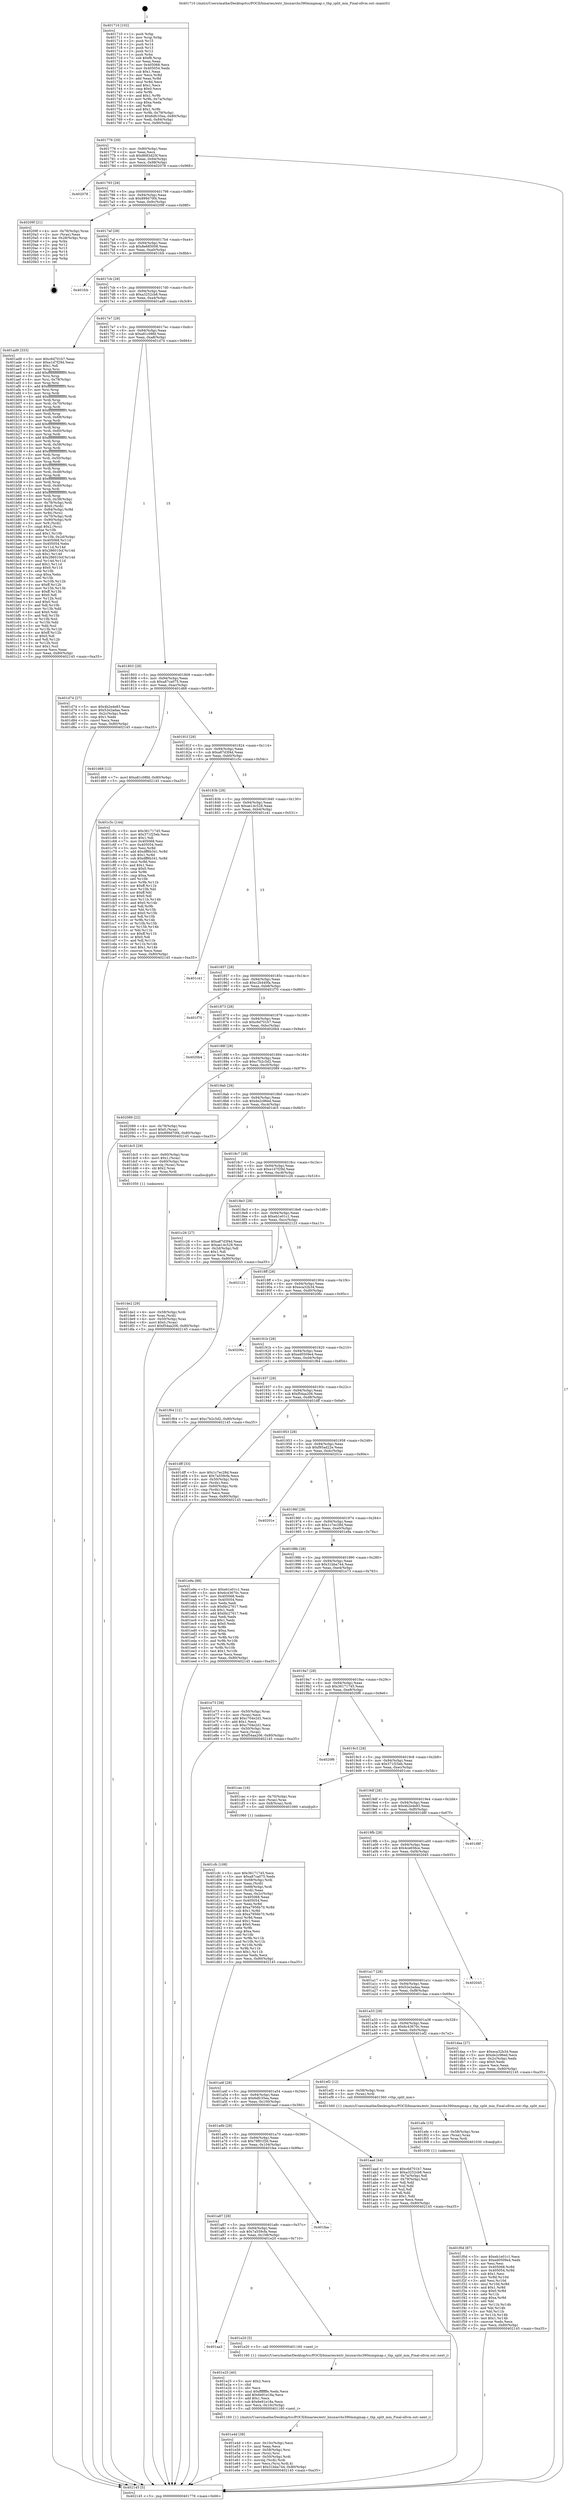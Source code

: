 digraph "0x401710" {
  label = "0x401710 (/mnt/c/Users/mathe/Desktop/tcc/POCII/binaries/extr_linuxarchs390mmgmap.c_thp_split_mm_Final-ollvm.out::main(0))"
  labelloc = "t"
  node[shape=record]

  Entry [label="",width=0.3,height=0.3,shape=circle,fillcolor=black,style=filled]
  "0x401776" [label="{
     0x401776 [29]\l
     | [instrs]\l
     &nbsp;&nbsp;0x401776 \<+3\>: mov -0x80(%rbp),%eax\l
     &nbsp;&nbsp;0x401779 \<+2\>: mov %eax,%ecx\l
     &nbsp;&nbsp;0x40177b \<+6\>: sub $0x8683d25f,%ecx\l
     &nbsp;&nbsp;0x401781 \<+6\>: mov %eax,-0x94(%rbp)\l
     &nbsp;&nbsp;0x401787 \<+6\>: mov %ecx,-0x98(%rbp)\l
     &nbsp;&nbsp;0x40178d \<+6\>: je 0000000000402078 \<main+0x968\>\l
  }"]
  "0x402078" [label="{
     0x402078\l
  }", style=dashed]
  "0x401793" [label="{
     0x401793 [28]\l
     | [instrs]\l
     &nbsp;&nbsp;0x401793 \<+5\>: jmp 0000000000401798 \<main+0x88\>\l
     &nbsp;&nbsp;0x401798 \<+6\>: mov -0x94(%rbp),%eax\l
     &nbsp;&nbsp;0x40179e \<+5\>: sub $0x899d70f4,%eax\l
     &nbsp;&nbsp;0x4017a3 \<+6\>: mov %eax,-0x9c(%rbp)\l
     &nbsp;&nbsp;0x4017a9 \<+6\>: je 000000000040209f \<main+0x98f\>\l
  }"]
  Exit [label="",width=0.3,height=0.3,shape=circle,fillcolor=black,style=filled,peripheries=2]
  "0x40209f" [label="{
     0x40209f [21]\l
     | [instrs]\l
     &nbsp;&nbsp;0x40209f \<+4\>: mov -0x78(%rbp),%rax\l
     &nbsp;&nbsp;0x4020a3 \<+2\>: mov (%rax),%eax\l
     &nbsp;&nbsp;0x4020a5 \<+4\>: lea -0x28(%rbp),%rsp\l
     &nbsp;&nbsp;0x4020a9 \<+1\>: pop %rbx\l
     &nbsp;&nbsp;0x4020aa \<+2\>: pop %r12\l
     &nbsp;&nbsp;0x4020ac \<+2\>: pop %r13\l
     &nbsp;&nbsp;0x4020ae \<+2\>: pop %r14\l
     &nbsp;&nbsp;0x4020b0 \<+2\>: pop %r15\l
     &nbsp;&nbsp;0x4020b2 \<+1\>: pop %rbp\l
     &nbsp;&nbsp;0x4020b3 \<+1\>: ret\l
  }"]
  "0x4017af" [label="{
     0x4017af [28]\l
     | [instrs]\l
     &nbsp;&nbsp;0x4017af \<+5\>: jmp 00000000004017b4 \<main+0xa4\>\l
     &nbsp;&nbsp;0x4017b4 \<+6\>: mov -0x94(%rbp),%eax\l
     &nbsp;&nbsp;0x4017ba \<+5\>: sub $0x8e685008,%eax\l
     &nbsp;&nbsp;0x4017bf \<+6\>: mov %eax,-0xa0(%rbp)\l
     &nbsp;&nbsp;0x4017c5 \<+6\>: je 0000000000401fcb \<main+0x8bb\>\l
  }"]
  "0x401f0d" [label="{
     0x401f0d [87]\l
     | [instrs]\l
     &nbsp;&nbsp;0x401f0d \<+5\>: mov $0xeb1e01c1,%ecx\l
     &nbsp;&nbsp;0x401f12 \<+5\>: mov $0xed0509e4,%edx\l
     &nbsp;&nbsp;0x401f17 \<+2\>: xor %esi,%esi\l
     &nbsp;&nbsp;0x401f19 \<+8\>: mov 0x405068,%r8d\l
     &nbsp;&nbsp;0x401f21 \<+8\>: mov 0x405054,%r9d\l
     &nbsp;&nbsp;0x401f29 \<+3\>: sub $0x1,%esi\l
     &nbsp;&nbsp;0x401f2c \<+3\>: mov %r8d,%r10d\l
     &nbsp;&nbsp;0x401f2f \<+3\>: add %esi,%r10d\l
     &nbsp;&nbsp;0x401f32 \<+4\>: imul %r10d,%r8d\l
     &nbsp;&nbsp;0x401f36 \<+4\>: and $0x1,%r8d\l
     &nbsp;&nbsp;0x401f3a \<+4\>: cmp $0x0,%r8d\l
     &nbsp;&nbsp;0x401f3e \<+4\>: sete %r11b\l
     &nbsp;&nbsp;0x401f42 \<+4\>: cmp $0xa,%r9d\l
     &nbsp;&nbsp;0x401f46 \<+3\>: setl %bl\l
     &nbsp;&nbsp;0x401f49 \<+3\>: mov %r11b,%r14b\l
     &nbsp;&nbsp;0x401f4c \<+3\>: and %bl,%r14b\l
     &nbsp;&nbsp;0x401f4f \<+3\>: xor %bl,%r11b\l
     &nbsp;&nbsp;0x401f52 \<+3\>: or %r11b,%r14b\l
     &nbsp;&nbsp;0x401f55 \<+4\>: test $0x1,%r14b\l
     &nbsp;&nbsp;0x401f59 \<+3\>: cmovne %edx,%ecx\l
     &nbsp;&nbsp;0x401f5c \<+3\>: mov %ecx,-0x80(%rbp)\l
     &nbsp;&nbsp;0x401f5f \<+5\>: jmp 0000000000402145 \<main+0xa35\>\l
  }"]
  "0x401fcb" [label="{
     0x401fcb\l
  }", style=dashed]
  "0x4017cb" [label="{
     0x4017cb [28]\l
     | [instrs]\l
     &nbsp;&nbsp;0x4017cb \<+5\>: jmp 00000000004017d0 \<main+0xc0\>\l
     &nbsp;&nbsp;0x4017d0 \<+6\>: mov -0x94(%rbp),%eax\l
     &nbsp;&nbsp;0x4017d6 \<+5\>: sub $0xa3252cb8,%eax\l
     &nbsp;&nbsp;0x4017db \<+6\>: mov %eax,-0xa4(%rbp)\l
     &nbsp;&nbsp;0x4017e1 \<+6\>: je 0000000000401ad9 \<main+0x3c9\>\l
  }"]
  "0x401efe" [label="{
     0x401efe [15]\l
     | [instrs]\l
     &nbsp;&nbsp;0x401efe \<+4\>: mov -0x58(%rbp),%rax\l
     &nbsp;&nbsp;0x401f02 \<+3\>: mov (%rax),%rax\l
     &nbsp;&nbsp;0x401f05 \<+3\>: mov %rax,%rdi\l
     &nbsp;&nbsp;0x401f08 \<+5\>: call 0000000000401030 \<free@plt\>\l
     | [calls]\l
     &nbsp;&nbsp;0x401030 \{1\} (unknown)\l
  }"]
  "0x401ad9" [label="{
     0x401ad9 [333]\l
     | [instrs]\l
     &nbsp;&nbsp;0x401ad9 \<+5\>: mov $0xc6d701b7,%eax\l
     &nbsp;&nbsp;0x401ade \<+5\>: mov $0xe1d7f29d,%ecx\l
     &nbsp;&nbsp;0x401ae3 \<+2\>: mov $0x1,%dl\l
     &nbsp;&nbsp;0x401ae5 \<+3\>: mov %rsp,%rsi\l
     &nbsp;&nbsp;0x401ae8 \<+4\>: add $0xfffffffffffffff0,%rsi\l
     &nbsp;&nbsp;0x401aec \<+3\>: mov %rsi,%rsp\l
     &nbsp;&nbsp;0x401aef \<+4\>: mov %rsi,-0x78(%rbp)\l
     &nbsp;&nbsp;0x401af3 \<+3\>: mov %rsp,%rsi\l
     &nbsp;&nbsp;0x401af6 \<+4\>: add $0xfffffffffffffff0,%rsi\l
     &nbsp;&nbsp;0x401afa \<+3\>: mov %rsi,%rsp\l
     &nbsp;&nbsp;0x401afd \<+3\>: mov %rsp,%rdi\l
     &nbsp;&nbsp;0x401b00 \<+4\>: add $0xfffffffffffffff0,%rdi\l
     &nbsp;&nbsp;0x401b04 \<+3\>: mov %rdi,%rsp\l
     &nbsp;&nbsp;0x401b07 \<+4\>: mov %rdi,-0x70(%rbp)\l
     &nbsp;&nbsp;0x401b0b \<+3\>: mov %rsp,%rdi\l
     &nbsp;&nbsp;0x401b0e \<+4\>: add $0xfffffffffffffff0,%rdi\l
     &nbsp;&nbsp;0x401b12 \<+3\>: mov %rdi,%rsp\l
     &nbsp;&nbsp;0x401b15 \<+4\>: mov %rdi,-0x68(%rbp)\l
     &nbsp;&nbsp;0x401b19 \<+3\>: mov %rsp,%rdi\l
     &nbsp;&nbsp;0x401b1c \<+4\>: add $0xfffffffffffffff0,%rdi\l
     &nbsp;&nbsp;0x401b20 \<+3\>: mov %rdi,%rsp\l
     &nbsp;&nbsp;0x401b23 \<+4\>: mov %rdi,-0x60(%rbp)\l
     &nbsp;&nbsp;0x401b27 \<+3\>: mov %rsp,%rdi\l
     &nbsp;&nbsp;0x401b2a \<+4\>: add $0xfffffffffffffff0,%rdi\l
     &nbsp;&nbsp;0x401b2e \<+3\>: mov %rdi,%rsp\l
     &nbsp;&nbsp;0x401b31 \<+4\>: mov %rdi,-0x58(%rbp)\l
     &nbsp;&nbsp;0x401b35 \<+3\>: mov %rsp,%rdi\l
     &nbsp;&nbsp;0x401b38 \<+4\>: add $0xfffffffffffffff0,%rdi\l
     &nbsp;&nbsp;0x401b3c \<+3\>: mov %rdi,%rsp\l
     &nbsp;&nbsp;0x401b3f \<+4\>: mov %rdi,-0x50(%rbp)\l
     &nbsp;&nbsp;0x401b43 \<+3\>: mov %rsp,%rdi\l
     &nbsp;&nbsp;0x401b46 \<+4\>: add $0xfffffffffffffff0,%rdi\l
     &nbsp;&nbsp;0x401b4a \<+3\>: mov %rdi,%rsp\l
     &nbsp;&nbsp;0x401b4d \<+4\>: mov %rdi,-0x48(%rbp)\l
     &nbsp;&nbsp;0x401b51 \<+3\>: mov %rsp,%rdi\l
     &nbsp;&nbsp;0x401b54 \<+4\>: add $0xfffffffffffffff0,%rdi\l
     &nbsp;&nbsp;0x401b58 \<+3\>: mov %rdi,%rsp\l
     &nbsp;&nbsp;0x401b5b \<+4\>: mov %rdi,-0x40(%rbp)\l
     &nbsp;&nbsp;0x401b5f \<+3\>: mov %rsp,%rdi\l
     &nbsp;&nbsp;0x401b62 \<+4\>: add $0xfffffffffffffff0,%rdi\l
     &nbsp;&nbsp;0x401b66 \<+3\>: mov %rdi,%rsp\l
     &nbsp;&nbsp;0x401b69 \<+4\>: mov %rdi,-0x38(%rbp)\l
     &nbsp;&nbsp;0x401b6d \<+4\>: mov -0x78(%rbp),%rdi\l
     &nbsp;&nbsp;0x401b71 \<+6\>: movl $0x0,(%rdi)\l
     &nbsp;&nbsp;0x401b77 \<+7\>: mov -0x84(%rbp),%r8d\l
     &nbsp;&nbsp;0x401b7e \<+3\>: mov %r8d,(%rsi)\l
     &nbsp;&nbsp;0x401b81 \<+4\>: mov -0x70(%rbp),%rdi\l
     &nbsp;&nbsp;0x401b85 \<+7\>: mov -0x90(%rbp),%r9\l
     &nbsp;&nbsp;0x401b8c \<+3\>: mov %r9,(%rdi)\l
     &nbsp;&nbsp;0x401b8f \<+3\>: cmpl $0x2,(%rsi)\l
     &nbsp;&nbsp;0x401b92 \<+4\>: setne %r10b\l
     &nbsp;&nbsp;0x401b96 \<+4\>: and $0x1,%r10b\l
     &nbsp;&nbsp;0x401b9a \<+4\>: mov %r10b,-0x2d(%rbp)\l
     &nbsp;&nbsp;0x401b9e \<+8\>: mov 0x405068,%r11d\l
     &nbsp;&nbsp;0x401ba6 \<+7\>: mov 0x405054,%ebx\l
     &nbsp;&nbsp;0x401bad \<+3\>: mov %r11d,%r14d\l
     &nbsp;&nbsp;0x401bb0 \<+7\>: sub $0x286010cf,%r14d\l
     &nbsp;&nbsp;0x401bb7 \<+4\>: sub $0x1,%r14d\l
     &nbsp;&nbsp;0x401bbb \<+7\>: add $0x286010cf,%r14d\l
     &nbsp;&nbsp;0x401bc2 \<+4\>: imul %r14d,%r11d\l
     &nbsp;&nbsp;0x401bc6 \<+4\>: and $0x1,%r11d\l
     &nbsp;&nbsp;0x401bca \<+4\>: cmp $0x0,%r11d\l
     &nbsp;&nbsp;0x401bce \<+4\>: sete %r10b\l
     &nbsp;&nbsp;0x401bd2 \<+3\>: cmp $0xa,%ebx\l
     &nbsp;&nbsp;0x401bd5 \<+4\>: setl %r15b\l
     &nbsp;&nbsp;0x401bd9 \<+3\>: mov %r10b,%r12b\l
     &nbsp;&nbsp;0x401bdc \<+4\>: xor $0xff,%r12b\l
     &nbsp;&nbsp;0x401be0 \<+3\>: mov %r15b,%r13b\l
     &nbsp;&nbsp;0x401be3 \<+4\>: xor $0xff,%r13b\l
     &nbsp;&nbsp;0x401be7 \<+3\>: xor $0x0,%dl\l
     &nbsp;&nbsp;0x401bea \<+3\>: mov %r12b,%sil\l
     &nbsp;&nbsp;0x401bed \<+4\>: and $0x0,%sil\l
     &nbsp;&nbsp;0x401bf1 \<+3\>: and %dl,%r10b\l
     &nbsp;&nbsp;0x401bf4 \<+3\>: mov %r13b,%dil\l
     &nbsp;&nbsp;0x401bf7 \<+4\>: and $0x0,%dil\l
     &nbsp;&nbsp;0x401bfb \<+3\>: and %dl,%r15b\l
     &nbsp;&nbsp;0x401bfe \<+3\>: or %r10b,%sil\l
     &nbsp;&nbsp;0x401c01 \<+3\>: or %r15b,%dil\l
     &nbsp;&nbsp;0x401c04 \<+3\>: xor %dil,%sil\l
     &nbsp;&nbsp;0x401c07 \<+3\>: or %r13b,%r12b\l
     &nbsp;&nbsp;0x401c0a \<+4\>: xor $0xff,%r12b\l
     &nbsp;&nbsp;0x401c0e \<+3\>: or $0x0,%dl\l
     &nbsp;&nbsp;0x401c11 \<+3\>: and %dl,%r12b\l
     &nbsp;&nbsp;0x401c14 \<+3\>: or %r12b,%sil\l
     &nbsp;&nbsp;0x401c17 \<+4\>: test $0x1,%sil\l
     &nbsp;&nbsp;0x401c1b \<+3\>: cmovne %ecx,%eax\l
     &nbsp;&nbsp;0x401c1e \<+3\>: mov %eax,-0x80(%rbp)\l
     &nbsp;&nbsp;0x401c21 \<+5\>: jmp 0000000000402145 \<main+0xa35\>\l
  }"]
  "0x4017e7" [label="{
     0x4017e7 [28]\l
     | [instrs]\l
     &nbsp;&nbsp;0x4017e7 \<+5\>: jmp 00000000004017ec \<main+0xdc\>\l
     &nbsp;&nbsp;0x4017ec \<+6\>: mov -0x94(%rbp),%eax\l
     &nbsp;&nbsp;0x4017f2 \<+5\>: sub $0xa81c08fd,%eax\l
     &nbsp;&nbsp;0x4017f7 \<+6\>: mov %eax,-0xa8(%rbp)\l
     &nbsp;&nbsp;0x4017fd \<+6\>: je 0000000000401d74 \<main+0x664\>\l
  }"]
  "0x401e4d" [label="{
     0x401e4d [38]\l
     | [instrs]\l
     &nbsp;&nbsp;0x401e4d \<+6\>: mov -0x10c(%rbp),%ecx\l
     &nbsp;&nbsp;0x401e53 \<+3\>: imul %eax,%ecx\l
     &nbsp;&nbsp;0x401e56 \<+4\>: mov -0x58(%rbp),%rsi\l
     &nbsp;&nbsp;0x401e5a \<+3\>: mov (%rsi),%rsi\l
     &nbsp;&nbsp;0x401e5d \<+4\>: mov -0x50(%rbp),%rdi\l
     &nbsp;&nbsp;0x401e61 \<+3\>: movslq (%rdi),%rdi\l
     &nbsp;&nbsp;0x401e64 \<+3\>: mov %ecx,(%rsi,%rdi,4)\l
     &nbsp;&nbsp;0x401e67 \<+7\>: movl $0x31bba744,-0x80(%rbp)\l
     &nbsp;&nbsp;0x401e6e \<+5\>: jmp 0000000000402145 \<main+0xa35\>\l
  }"]
  "0x401d74" [label="{
     0x401d74 [27]\l
     | [instrs]\l
     &nbsp;&nbsp;0x401d74 \<+5\>: mov $0x4b2e4e83,%eax\l
     &nbsp;&nbsp;0x401d79 \<+5\>: mov $0x52e2adaa,%ecx\l
     &nbsp;&nbsp;0x401d7e \<+3\>: mov -0x2c(%rbp),%edx\l
     &nbsp;&nbsp;0x401d81 \<+3\>: cmp $0x1,%edx\l
     &nbsp;&nbsp;0x401d84 \<+3\>: cmovl %ecx,%eax\l
     &nbsp;&nbsp;0x401d87 \<+3\>: mov %eax,-0x80(%rbp)\l
     &nbsp;&nbsp;0x401d8a \<+5\>: jmp 0000000000402145 \<main+0xa35\>\l
  }"]
  "0x401803" [label="{
     0x401803 [28]\l
     | [instrs]\l
     &nbsp;&nbsp;0x401803 \<+5\>: jmp 0000000000401808 \<main+0xf8\>\l
     &nbsp;&nbsp;0x401808 \<+6\>: mov -0x94(%rbp),%eax\l
     &nbsp;&nbsp;0x40180e \<+5\>: sub $0xa87ca075,%eax\l
     &nbsp;&nbsp;0x401813 \<+6\>: mov %eax,-0xac(%rbp)\l
     &nbsp;&nbsp;0x401819 \<+6\>: je 0000000000401d68 \<main+0x658\>\l
  }"]
  "0x401e25" [label="{
     0x401e25 [40]\l
     | [instrs]\l
     &nbsp;&nbsp;0x401e25 \<+5\>: mov $0x2,%ecx\l
     &nbsp;&nbsp;0x401e2a \<+1\>: cltd\l
     &nbsp;&nbsp;0x401e2b \<+2\>: idiv %ecx\l
     &nbsp;&nbsp;0x401e2d \<+6\>: imul $0xfffffffe,%edx,%ecx\l
     &nbsp;&nbsp;0x401e33 \<+6\>: add $0x6e91e18a,%ecx\l
     &nbsp;&nbsp;0x401e39 \<+3\>: add $0x1,%ecx\l
     &nbsp;&nbsp;0x401e3c \<+6\>: sub $0x6e91e18a,%ecx\l
     &nbsp;&nbsp;0x401e42 \<+6\>: mov %ecx,-0x10c(%rbp)\l
     &nbsp;&nbsp;0x401e48 \<+5\>: call 0000000000401160 \<next_i\>\l
     | [calls]\l
     &nbsp;&nbsp;0x401160 \{1\} (/mnt/c/Users/mathe/Desktop/tcc/POCII/binaries/extr_linuxarchs390mmgmap.c_thp_split_mm_Final-ollvm.out::next_i)\l
  }"]
  "0x401d68" [label="{
     0x401d68 [12]\l
     | [instrs]\l
     &nbsp;&nbsp;0x401d68 \<+7\>: movl $0xa81c08fd,-0x80(%rbp)\l
     &nbsp;&nbsp;0x401d6f \<+5\>: jmp 0000000000402145 \<main+0xa35\>\l
  }"]
  "0x40181f" [label="{
     0x40181f [28]\l
     | [instrs]\l
     &nbsp;&nbsp;0x40181f \<+5\>: jmp 0000000000401824 \<main+0x114\>\l
     &nbsp;&nbsp;0x401824 \<+6\>: mov -0x94(%rbp),%eax\l
     &nbsp;&nbsp;0x40182a \<+5\>: sub $0xa87d3f4d,%eax\l
     &nbsp;&nbsp;0x40182f \<+6\>: mov %eax,-0xb0(%rbp)\l
     &nbsp;&nbsp;0x401835 \<+6\>: je 0000000000401c5c \<main+0x54c\>\l
  }"]
  "0x401aa3" [label="{
     0x401aa3\l
  }", style=dashed]
  "0x401c5c" [label="{
     0x401c5c [144]\l
     | [instrs]\l
     &nbsp;&nbsp;0x401c5c \<+5\>: mov $0x36171745,%eax\l
     &nbsp;&nbsp;0x401c61 \<+5\>: mov $0x371f25eb,%ecx\l
     &nbsp;&nbsp;0x401c66 \<+2\>: mov $0x1,%dl\l
     &nbsp;&nbsp;0x401c68 \<+7\>: mov 0x405068,%esi\l
     &nbsp;&nbsp;0x401c6f \<+7\>: mov 0x405054,%edi\l
     &nbsp;&nbsp;0x401c76 \<+3\>: mov %esi,%r8d\l
     &nbsp;&nbsp;0x401c79 \<+7\>: add $0xdff6b341,%r8d\l
     &nbsp;&nbsp;0x401c80 \<+4\>: sub $0x1,%r8d\l
     &nbsp;&nbsp;0x401c84 \<+7\>: sub $0xdff6b341,%r8d\l
     &nbsp;&nbsp;0x401c8b \<+4\>: imul %r8d,%esi\l
     &nbsp;&nbsp;0x401c8f \<+3\>: and $0x1,%esi\l
     &nbsp;&nbsp;0x401c92 \<+3\>: cmp $0x0,%esi\l
     &nbsp;&nbsp;0x401c95 \<+4\>: sete %r9b\l
     &nbsp;&nbsp;0x401c99 \<+3\>: cmp $0xa,%edi\l
     &nbsp;&nbsp;0x401c9c \<+4\>: setl %r10b\l
     &nbsp;&nbsp;0x401ca0 \<+3\>: mov %r9b,%r11b\l
     &nbsp;&nbsp;0x401ca3 \<+4\>: xor $0xff,%r11b\l
     &nbsp;&nbsp;0x401ca7 \<+3\>: mov %r10b,%bl\l
     &nbsp;&nbsp;0x401caa \<+3\>: xor $0xff,%bl\l
     &nbsp;&nbsp;0x401cad \<+3\>: xor $0x0,%dl\l
     &nbsp;&nbsp;0x401cb0 \<+3\>: mov %r11b,%r14b\l
     &nbsp;&nbsp;0x401cb3 \<+4\>: and $0x0,%r14b\l
     &nbsp;&nbsp;0x401cb7 \<+3\>: and %dl,%r9b\l
     &nbsp;&nbsp;0x401cba \<+3\>: mov %bl,%r15b\l
     &nbsp;&nbsp;0x401cbd \<+4\>: and $0x0,%r15b\l
     &nbsp;&nbsp;0x401cc1 \<+3\>: and %dl,%r10b\l
     &nbsp;&nbsp;0x401cc4 \<+3\>: or %r9b,%r14b\l
     &nbsp;&nbsp;0x401cc7 \<+3\>: or %r10b,%r15b\l
     &nbsp;&nbsp;0x401cca \<+3\>: xor %r15b,%r14b\l
     &nbsp;&nbsp;0x401ccd \<+3\>: or %bl,%r11b\l
     &nbsp;&nbsp;0x401cd0 \<+4\>: xor $0xff,%r11b\l
     &nbsp;&nbsp;0x401cd4 \<+3\>: or $0x0,%dl\l
     &nbsp;&nbsp;0x401cd7 \<+3\>: and %dl,%r11b\l
     &nbsp;&nbsp;0x401cda \<+3\>: or %r11b,%r14b\l
     &nbsp;&nbsp;0x401cdd \<+4\>: test $0x1,%r14b\l
     &nbsp;&nbsp;0x401ce1 \<+3\>: cmovne %ecx,%eax\l
     &nbsp;&nbsp;0x401ce4 \<+3\>: mov %eax,-0x80(%rbp)\l
     &nbsp;&nbsp;0x401ce7 \<+5\>: jmp 0000000000402145 \<main+0xa35\>\l
  }"]
  "0x40183b" [label="{
     0x40183b [28]\l
     | [instrs]\l
     &nbsp;&nbsp;0x40183b \<+5\>: jmp 0000000000401840 \<main+0x130\>\l
     &nbsp;&nbsp;0x401840 \<+6\>: mov -0x94(%rbp),%eax\l
     &nbsp;&nbsp;0x401846 \<+5\>: sub $0xae14c528,%eax\l
     &nbsp;&nbsp;0x40184b \<+6\>: mov %eax,-0xb4(%rbp)\l
     &nbsp;&nbsp;0x401851 \<+6\>: je 0000000000401c41 \<main+0x531\>\l
  }"]
  "0x401e20" [label="{
     0x401e20 [5]\l
     | [instrs]\l
     &nbsp;&nbsp;0x401e20 \<+5\>: call 0000000000401160 \<next_i\>\l
     | [calls]\l
     &nbsp;&nbsp;0x401160 \{1\} (/mnt/c/Users/mathe/Desktop/tcc/POCII/binaries/extr_linuxarchs390mmgmap.c_thp_split_mm_Final-ollvm.out::next_i)\l
  }"]
  "0x401c41" [label="{
     0x401c41\l
  }", style=dashed]
  "0x401857" [label="{
     0x401857 [28]\l
     | [instrs]\l
     &nbsp;&nbsp;0x401857 \<+5\>: jmp 000000000040185c \<main+0x14c\>\l
     &nbsp;&nbsp;0x40185c \<+6\>: mov -0x94(%rbp),%eax\l
     &nbsp;&nbsp;0x401862 \<+5\>: sub $0xc2b440fa,%eax\l
     &nbsp;&nbsp;0x401867 \<+6\>: mov %eax,-0xb8(%rbp)\l
     &nbsp;&nbsp;0x40186d \<+6\>: je 0000000000401f70 \<main+0x860\>\l
  }"]
  "0x401a87" [label="{
     0x401a87 [28]\l
     | [instrs]\l
     &nbsp;&nbsp;0x401a87 \<+5\>: jmp 0000000000401a8c \<main+0x37c\>\l
     &nbsp;&nbsp;0x401a8c \<+6\>: mov -0x94(%rbp),%eax\l
     &nbsp;&nbsp;0x401a92 \<+5\>: sub $0x7a559cfa,%eax\l
     &nbsp;&nbsp;0x401a97 \<+6\>: mov %eax,-0x108(%rbp)\l
     &nbsp;&nbsp;0x401a9d \<+6\>: je 0000000000401e20 \<main+0x710\>\l
  }"]
  "0x401f70" [label="{
     0x401f70\l
  }", style=dashed]
  "0x401873" [label="{
     0x401873 [28]\l
     | [instrs]\l
     &nbsp;&nbsp;0x401873 \<+5\>: jmp 0000000000401878 \<main+0x168\>\l
     &nbsp;&nbsp;0x401878 \<+6\>: mov -0x94(%rbp),%eax\l
     &nbsp;&nbsp;0x40187e \<+5\>: sub $0xc6d701b7,%eax\l
     &nbsp;&nbsp;0x401883 \<+6\>: mov %eax,-0xbc(%rbp)\l
     &nbsp;&nbsp;0x401889 \<+6\>: je 00000000004020b4 \<main+0x9a4\>\l
  }"]
  "0x401faa" [label="{
     0x401faa\l
  }", style=dashed]
  "0x4020b4" [label="{
     0x4020b4\l
  }", style=dashed]
  "0x40188f" [label="{
     0x40188f [28]\l
     | [instrs]\l
     &nbsp;&nbsp;0x40188f \<+5\>: jmp 0000000000401894 \<main+0x184\>\l
     &nbsp;&nbsp;0x401894 \<+6\>: mov -0x94(%rbp),%eax\l
     &nbsp;&nbsp;0x40189a \<+5\>: sub $0xc7b2c5d2,%eax\l
     &nbsp;&nbsp;0x40189f \<+6\>: mov %eax,-0xc0(%rbp)\l
     &nbsp;&nbsp;0x4018a5 \<+6\>: je 0000000000402089 \<main+0x979\>\l
  }"]
  "0x401de2" [label="{
     0x401de2 [29]\l
     | [instrs]\l
     &nbsp;&nbsp;0x401de2 \<+4\>: mov -0x58(%rbp),%rdi\l
     &nbsp;&nbsp;0x401de6 \<+3\>: mov %rax,(%rdi)\l
     &nbsp;&nbsp;0x401de9 \<+4\>: mov -0x50(%rbp),%rax\l
     &nbsp;&nbsp;0x401ded \<+6\>: movl $0x0,(%rax)\l
     &nbsp;&nbsp;0x401df3 \<+7\>: movl $0xf54aa206,-0x80(%rbp)\l
     &nbsp;&nbsp;0x401dfa \<+5\>: jmp 0000000000402145 \<main+0xa35\>\l
  }"]
  "0x402089" [label="{
     0x402089 [22]\l
     | [instrs]\l
     &nbsp;&nbsp;0x402089 \<+4\>: mov -0x78(%rbp),%rax\l
     &nbsp;&nbsp;0x40208d \<+6\>: movl $0x0,(%rax)\l
     &nbsp;&nbsp;0x402093 \<+7\>: movl $0x899d70f4,-0x80(%rbp)\l
     &nbsp;&nbsp;0x40209a \<+5\>: jmp 0000000000402145 \<main+0xa35\>\l
  }"]
  "0x4018ab" [label="{
     0x4018ab [28]\l
     | [instrs]\l
     &nbsp;&nbsp;0x4018ab \<+5\>: jmp 00000000004018b0 \<main+0x1a0\>\l
     &nbsp;&nbsp;0x4018b0 \<+6\>: mov -0x94(%rbp),%eax\l
     &nbsp;&nbsp;0x4018b6 \<+5\>: sub $0xde2c96ed,%eax\l
     &nbsp;&nbsp;0x4018bb \<+6\>: mov %eax,-0xc4(%rbp)\l
     &nbsp;&nbsp;0x4018c1 \<+6\>: je 0000000000401dc5 \<main+0x6b5\>\l
  }"]
  "0x401cfc" [label="{
     0x401cfc [108]\l
     | [instrs]\l
     &nbsp;&nbsp;0x401cfc \<+5\>: mov $0x36171745,%ecx\l
     &nbsp;&nbsp;0x401d01 \<+5\>: mov $0xa87ca075,%edx\l
     &nbsp;&nbsp;0x401d06 \<+4\>: mov -0x68(%rbp),%rdi\l
     &nbsp;&nbsp;0x401d0a \<+2\>: mov %eax,(%rdi)\l
     &nbsp;&nbsp;0x401d0c \<+4\>: mov -0x68(%rbp),%rdi\l
     &nbsp;&nbsp;0x401d10 \<+2\>: mov (%rdi),%eax\l
     &nbsp;&nbsp;0x401d12 \<+3\>: mov %eax,-0x2c(%rbp)\l
     &nbsp;&nbsp;0x401d15 \<+7\>: mov 0x405068,%eax\l
     &nbsp;&nbsp;0x401d1c \<+7\>: mov 0x405054,%esi\l
     &nbsp;&nbsp;0x401d23 \<+3\>: mov %eax,%r8d\l
     &nbsp;&nbsp;0x401d26 \<+7\>: add $0xa7956b70,%r8d\l
     &nbsp;&nbsp;0x401d2d \<+4\>: sub $0x1,%r8d\l
     &nbsp;&nbsp;0x401d31 \<+7\>: sub $0xa7956b70,%r8d\l
     &nbsp;&nbsp;0x401d38 \<+4\>: imul %r8d,%eax\l
     &nbsp;&nbsp;0x401d3c \<+3\>: and $0x1,%eax\l
     &nbsp;&nbsp;0x401d3f \<+3\>: cmp $0x0,%eax\l
     &nbsp;&nbsp;0x401d42 \<+4\>: sete %r9b\l
     &nbsp;&nbsp;0x401d46 \<+3\>: cmp $0xa,%esi\l
     &nbsp;&nbsp;0x401d49 \<+4\>: setl %r10b\l
     &nbsp;&nbsp;0x401d4d \<+3\>: mov %r9b,%r11b\l
     &nbsp;&nbsp;0x401d50 \<+3\>: and %r10b,%r11b\l
     &nbsp;&nbsp;0x401d53 \<+3\>: xor %r10b,%r9b\l
     &nbsp;&nbsp;0x401d56 \<+3\>: or %r9b,%r11b\l
     &nbsp;&nbsp;0x401d59 \<+4\>: test $0x1,%r11b\l
     &nbsp;&nbsp;0x401d5d \<+3\>: cmovne %edx,%ecx\l
     &nbsp;&nbsp;0x401d60 \<+3\>: mov %ecx,-0x80(%rbp)\l
     &nbsp;&nbsp;0x401d63 \<+5\>: jmp 0000000000402145 \<main+0xa35\>\l
  }"]
  "0x401dc5" [label="{
     0x401dc5 [29]\l
     | [instrs]\l
     &nbsp;&nbsp;0x401dc5 \<+4\>: mov -0x60(%rbp),%rax\l
     &nbsp;&nbsp;0x401dc9 \<+6\>: movl $0x1,(%rax)\l
     &nbsp;&nbsp;0x401dcf \<+4\>: mov -0x60(%rbp),%rax\l
     &nbsp;&nbsp;0x401dd3 \<+3\>: movslq (%rax),%rax\l
     &nbsp;&nbsp;0x401dd6 \<+4\>: shl $0x2,%rax\l
     &nbsp;&nbsp;0x401dda \<+3\>: mov %rax,%rdi\l
     &nbsp;&nbsp;0x401ddd \<+5\>: call 0000000000401050 \<malloc@plt\>\l
     | [calls]\l
     &nbsp;&nbsp;0x401050 \{1\} (unknown)\l
  }"]
  "0x4018c7" [label="{
     0x4018c7 [28]\l
     | [instrs]\l
     &nbsp;&nbsp;0x4018c7 \<+5\>: jmp 00000000004018cc \<main+0x1bc\>\l
     &nbsp;&nbsp;0x4018cc \<+6\>: mov -0x94(%rbp),%eax\l
     &nbsp;&nbsp;0x4018d2 \<+5\>: sub $0xe1d7f29d,%eax\l
     &nbsp;&nbsp;0x4018d7 \<+6\>: mov %eax,-0xc8(%rbp)\l
     &nbsp;&nbsp;0x4018dd \<+6\>: je 0000000000401c26 \<main+0x516\>\l
  }"]
  "0x401710" [label="{
     0x401710 [102]\l
     | [instrs]\l
     &nbsp;&nbsp;0x401710 \<+1\>: push %rbp\l
     &nbsp;&nbsp;0x401711 \<+3\>: mov %rsp,%rbp\l
     &nbsp;&nbsp;0x401714 \<+2\>: push %r15\l
     &nbsp;&nbsp;0x401716 \<+2\>: push %r14\l
     &nbsp;&nbsp;0x401718 \<+2\>: push %r13\l
     &nbsp;&nbsp;0x40171a \<+2\>: push %r12\l
     &nbsp;&nbsp;0x40171c \<+1\>: push %rbx\l
     &nbsp;&nbsp;0x40171d \<+7\>: sub $0xf8,%rsp\l
     &nbsp;&nbsp;0x401724 \<+2\>: xor %eax,%eax\l
     &nbsp;&nbsp;0x401726 \<+7\>: mov 0x405068,%ecx\l
     &nbsp;&nbsp;0x40172d \<+7\>: mov 0x405054,%edx\l
     &nbsp;&nbsp;0x401734 \<+3\>: sub $0x1,%eax\l
     &nbsp;&nbsp;0x401737 \<+3\>: mov %ecx,%r8d\l
     &nbsp;&nbsp;0x40173a \<+3\>: add %eax,%r8d\l
     &nbsp;&nbsp;0x40173d \<+4\>: imul %r8d,%ecx\l
     &nbsp;&nbsp;0x401741 \<+3\>: and $0x1,%ecx\l
     &nbsp;&nbsp;0x401744 \<+3\>: cmp $0x0,%ecx\l
     &nbsp;&nbsp;0x401747 \<+4\>: sete %r9b\l
     &nbsp;&nbsp;0x40174b \<+4\>: and $0x1,%r9b\l
     &nbsp;&nbsp;0x40174f \<+4\>: mov %r9b,-0x7a(%rbp)\l
     &nbsp;&nbsp;0x401753 \<+3\>: cmp $0xa,%edx\l
     &nbsp;&nbsp;0x401756 \<+4\>: setl %r9b\l
     &nbsp;&nbsp;0x40175a \<+4\>: and $0x1,%r9b\l
     &nbsp;&nbsp;0x40175e \<+4\>: mov %r9b,-0x79(%rbp)\l
     &nbsp;&nbsp;0x401762 \<+7\>: movl $0x6dfc35ea,-0x80(%rbp)\l
     &nbsp;&nbsp;0x401769 \<+6\>: mov %edi,-0x84(%rbp)\l
     &nbsp;&nbsp;0x40176f \<+7\>: mov %rsi,-0x90(%rbp)\l
  }"]
  "0x401c26" [label="{
     0x401c26 [27]\l
     | [instrs]\l
     &nbsp;&nbsp;0x401c26 \<+5\>: mov $0xa87d3f4d,%eax\l
     &nbsp;&nbsp;0x401c2b \<+5\>: mov $0xae14c528,%ecx\l
     &nbsp;&nbsp;0x401c30 \<+3\>: mov -0x2d(%rbp),%dl\l
     &nbsp;&nbsp;0x401c33 \<+3\>: test $0x1,%dl\l
     &nbsp;&nbsp;0x401c36 \<+3\>: cmovne %ecx,%eax\l
     &nbsp;&nbsp;0x401c39 \<+3\>: mov %eax,-0x80(%rbp)\l
     &nbsp;&nbsp;0x401c3c \<+5\>: jmp 0000000000402145 \<main+0xa35\>\l
  }"]
  "0x4018e3" [label="{
     0x4018e3 [28]\l
     | [instrs]\l
     &nbsp;&nbsp;0x4018e3 \<+5\>: jmp 00000000004018e8 \<main+0x1d8\>\l
     &nbsp;&nbsp;0x4018e8 \<+6\>: mov -0x94(%rbp),%eax\l
     &nbsp;&nbsp;0x4018ee \<+5\>: sub $0xeb1e01c1,%eax\l
     &nbsp;&nbsp;0x4018f3 \<+6\>: mov %eax,-0xcc(%rbp)\l
     &nbsp;&nbsp;0x4018f9 \<+6\>: je 0000000000402123 \<main+0xa13\>\l
  }"]
  "0x402145" [label="{
     0x402145 [5]\l
     | [instrs]\l
     &nbsp;&nbsp;0x402145 \<+5\>: jmp 0000000000401776 \<main+0x66\>\l
  }"]
  "0x402123" [label="{
     0x402123\l
  }", style=dashed]
  "0x4018ff" [label="{
     0x4018ff [28]\l
     | [instrs]\l
     &nbsp;&nbsp;0x4018ff \<+5\>: jmp 0000000000401904 \<main+0x1f4\>\l
     &nbsp;&nbsp;0x401904 \<+6\>: mov -0x94(%rbp),%eax\l
     &nbsp;&nbsp;0x40190a \<+5\>: sub $0xeca32b34,%eax\l
     &nbsp;&nbsp;0x40190f \<+6\>: mov %eax,-0xd0(%rbp)\l
     &nbsp;&nbsp;0x401915 \<+6\>: je 000000000040206c \<main+0x95c\>\l
  }"]
  "0x401a6b" [label="{
     0x401a6b [28]\l
     | [instrs]\l
     &nbsp;&nbsp;0x401a6b \<+5\>: jmp 0000000000401a70 \<main+0x360\>\l
     &nbsp;&nbsp;0x401a70 \<+6\>: mov -0x94(%rbp),%eax\l
     &nbsp;&nbsp;0x401a76 \<+5\>: sub $0x78f01f26,%eax\l
     &nbsp;&nbsp;0x401a7b \<+6\>: mov %eax,-0x104(%rbp)\l
     &nbsp;&nbsp;0x401a81 \<+6\>: je 0000000000401faa \<main+0x89a\>\l
  }"]
  "0x40206c" [label="{
     0x40206c\l
  }", style=dashed]
  "0x40191b" [label="{
     0x40191b [28]\l
     | [instrs]\l
     &nbsp;&nbsp;0x40191b \<+5\>: jmp 0000000000401920 \<main+0x210\>\l
     &nbsp;&nbsp;0x401920 \<+6\>: mov -0x94(%rbp),%eax\l
     &nbsp;&nbsp;0x401926 \<+5\>: sub $0xed0509e4,%eax\l
     &nbsp;&nbsp;0x40192b \<+6\>: mov %eax,-0xd4(%rbp)\l
     &nbsp;&nbsp;0x401931 \<+6\>: je 0000000000401f64 \<main+0x854\>\l
  }"]
  "0x401aad" [label="{
     0x401aad [44]\l
     | [instrs]\l
     &nbsp;&nbsp;0x401aad \<+5\>: mov $0xc6d701b7,%eax\l
     &nbsp;&nbsp;0x401ab2 \<+5\>: mov $0xa3252cb8,%ecx\l
     &nbsp;&nbsp;0x401ab7 \<+3\>: mov -0x7a(%rbp),%dl\l
     &nbsp;&nbsp;0x401aba \<+4\>: mov -0x79(%rbp),%sil\l
     &nbsp;&nbsp;0x401abe \<+3\>: mov %dl,%dil\l
     &nbsp;&nbsp;0x401ac1 \<+3\>: and %sil,%dil\l
     &nbsp;&nbsp;0x401ac4 \<+3\>: xor %sil,%dl\l
     &nbsp;&nbsp;0x401ac7 \<+3\>: or %dl,%dil\l
     &nbsp;&nbsp;0x401aca \<+4\>: test $0x1,%dil\l
     &nbsp;&nbsp;0x401ace \<+3\>: cmovne %ecx,%eax\l
     &nbsp;&nbsp;0x401ad1 \<+3\>: mov %eax,-0x80(%rbp)\l
     &nbsp;&nbsp;0x401ad4 \<+5\>: jmp 0000000000402145 \<main+0xa35\>\l
  }"]
  "0x401f64" [label="{
     0x401f64 [12]\l
     | [instrs]\l
     &nbsp;&nbsp;0x401f64 \<+7\>: movl $0xc7b2c5d2,-0x80(%rbp)\l
     &nbsp;&nbsp;0x401f6b \<+5\>: jmp 0000000000402145 \<main+0xa35\>\l
  }"]
  "0x401937" [label="{
     0x401937 [28]\l
     | [instrs]\l
     &nbsp;&nbsp;0x401937 \<+5\>: jmp 000000000040193c \<main+0x22c\>\l
     &nbsp;&nbsp;0x40193c \<+6\>: mov -0x94(%rbp),%eax\l
     &nbsp;&nbsp;0x401942 \<+5\>: sub $0xf54aa206,%eax\l
     &nbsp;&nbsp;0x401947 \<+6\>: mov %eax,-0xd8(%rbp)\l
     &nbsp;&nbsp;0x40194d \<+6\>: je 0000000000401dff \<main+0x6ef\>\l
  }"]
  "0x401a4f" [label="{
     0x401a4f [28]\l
     | [instrs]\l
     &nbsp;&nbsp;0x401a4f \<+5\>: jmp 0000000000401a54 \<main+0x344\>\l
     &nbsp;&nbsp;0x401a54 \<+6\>: mov -0x94(%rbp),%eax\l
     &nbsp;&nbsp;0x401a5a \<+5\>: sub $0x6dfc35ea,%eax\l
     &nbsp;&nbsp;0x401a5f \<+6\>: mov %eax,-0x100(%rbp)\l
     &nbsp;&nbsp;0x401a65 \<+6\>: je 0000000000401aad \<main+0x39d\>\l
  }"]
  "0x401dff" [label="{
     0x401dff [33]\l
     | [instrs]\l
     &nbsp;&nbsp;0x401dff \<+5\>: mov $0x1c7ec28d,%eax\l
     &nbsp;&nbsp;0x401e04 \<+5\>: mov $0x7a559cfa,%ecx\l
     &nbsp;&nbsp;0x401e09 \<+4\>: mov -0x50(%rbp),%rdx\l
     &nbsp;&nbsp;0x401e0d \<+2\>: mov (%rdx),%esi\l
     &nbsp;&nbsp;0x401e0f \<+4\>: mov -0x60(%rbp),%rdx\l
     &nbsp;&nbsp;0x401e13 \<+2\>: cmp (%rdx),%esi\l
     &nbsp;&nbsp;0x401e15 \<+3\>: cmovl %ecx,%eax\l
     &nbsp;&nbsp;0x401e18 \<+3\>: mov %eax,-0x80(%rbp)\l
     &nbsp;&nbsp;0x401e1b \<+5\>: jmp 0000000000402145 \<main+0xa35\>\l
  }"]
  "0x401953" [label="{
     0x401953 [28]\l
     | [instrs]\l
     &nbsp;&nbsp;0x401953 \<+5\>: jmp 0000000000401958 \<main+0x248\>\l
     &nbsp;&nbsp;0x401958 \<+6\>: mov -0x94(%rbp),%eax\l
     &nbsp;&nbsp;0x40195e \<+5\>: sub $0xf95ad22e,%eax\l
     &nbsp;&nbsp;0x401963 \<+6\>: mov %eax,-0xdc(%rbp)\l
     &nbsp;&nbsp;0x401969 \<+6\>: je 000000000040201e \<main+0x90e\>\l
  }"]
  "0x401ef2" [label="{
     0x401ef2 [12]\l
     | [instrs]\l
     &nbsp;&nbsp;0x401ef2 \<+4\>: mov -0x58(%rbp),%rax\l
     &nbsp;&nbsp;0x401ef6 \<+3\>: mov (%rax),%rdi\l
     &nbsp;&nbsp;0x401ef9 \<+5\>: call 0000000000401560 \<thp_split_mm\>\l
     | [calls]\l
     &nbsp;&nbsp;0x401560 \{1\} (/mnt/c/Users/mathe/Desktop/tcc/POCII/binaries/extr_linuxarchs390mmgmap.c_thp_split_mm_Final-ollvm.out::thp_split_mm)\l
  }"]
  "0x40201e" [label="{
     0x40201e\l
  }", style=dashed]
  "0x40196f" [label="{
     0x40196f [28]\l
     | [instrs]\l
     &nbsp;&nbsp;0x40196f \<+5\>: jmp 0000000000401974 \<main+0x264\>\l
     &nbsp;&nbsp;0x401974 \<+6\>: mov -0x94(%rbp),%eax\l
     &nbsp;&nbsp;0x40197a \<+5\>: sub $0x1c7ec28d,%eax\l
     &nbsp;&nbsp;0x40197f \<+6\>: mov %eax,-0xe0(%rbp)\l
     &nbsp;&nbsp;0x401985 \<+6\>: je 0000000000401e9a \<main+0x78a\>\l
  }"]
  "0x401a33" [label="{
     0x401a33 [28]\l
     | [instrs]\l
     &nbsp;&nbsp;0x401a33 \<+5\>: jmp 0000000000401a38 \<main+0x328\>\l
     &nbsp;&nbsp;0x401a38 \<+6\>: mov -0x94(%rbp),%eax\l
     &nbsp;&nbsp;0x401a3e \<+5\>: sub $0x6c43670c,%eax\l
     &nbsp;&nbsp;0x401a43 \<+6\>: mov %eax,-0xfc(%rbp)\l
     &nbsp;&nbsp;0x401a49 \<+6\>: je 0000000000401ef2 \<main+0x7e2\>\l
  }"]
  "0x401e9a" [label="{
     0x401e9a [88]\l
     | [instrs]\l
     &nbsp;&nbsp;0x401e9a \<+5\>: mov $0xeb1e01c1,%eax\l
     &nbsp;&nbsp;0x401e9f \<+5\>: mov $0x6c43670c,%ecx\l
     &nbsp;&nbsp;0x401ea4 \<+7\>: mov 0x405068,%edx\l
     &nbsp;&nbsp;0x401eab \<+7\>: mov 0x405054,%esi\l
     &nbsp;&nbsp;0x401eb2 \<+2\>: mov %edx,%edi\l
     &nbsp;&nbsp;0x401eb4 \<+6\>: sub $0xfdc27617,%edi\l
     &nbsp;&nbsp;0x401eba \<+3\>: sub $0x1,%edi\l
     &nbsp;&nbsp;0x401ebd \<+6\>: add $0xfdc27617,%edi\l
     &nbsp;&nbsp;0x401ec3 \<+3\>: imul %edi,%edx\l
     &nbsp;&nbsp;0x401ec6 \<+3\>: and $0x1,%edx\l
     &nbsp;&nbsp;0x401ec9 \<+3\>: cmp $0x0,%edx\l
     &nbsp;&nbsp;0x401ecc \<+4\>: sete %r8b\l
     &nbsp;&nbsp;0x401ed0 \<+3\>: cmp $0xa,%esi\l
     &nbsp;&nbsp;0x401ed3 \<+4\>: setl %r9b\l
     &nbsp;&nbsp;0x401ed7 \<+3\>: mov %r8b,%r10b\l
     &nbsp;&nbsp;0x401eda \<+3\>: and %r9b,%r10b\l
     &nbsp;&nbsp;0x401edd \<+3\>: xor %r9b,%r8b\l
     &nbsp;&nbsp;0x401ee0 \<+3\>: or %r8b,%r10b\l
     &nbsp;&nbsp;0x401ee3 \<+4\>: test $0x1,%r10b\l
     &nbsp;&nbsp;0x401ee7 \<+3\>: cmovne %ecx,%eax\l
     &nbsp;&nbsp;0x401eea \<+3\>: mov %eax,-0x80(%rbp)\l
     &nbsp;&nbsp;0x401eed \<+5\>: jmp 0000000000402145 \<main+0xa35\>\l
  }"]
  "0x40198b" [label="{
     0x40198b [28]\l
     | [instrs]\l
     &nbsp;&nbsp;0x40198b \<+5\>: jmp 0000000000401990 \<main+0x280\>\l
     &nbsp;&nbsp;0x401990 \<+6\>: mov -0x94(%rbp),%eax\l
     &nbsp;&nbsp;0x401996 \<+5\>: sub $0x31bba744,%eax\l
     &nbsp;&nbsp;0x40199b \<+6\>: mov %eax,-0xe4(%rbp)\l
     &nbsp;&nbsp;0x4019a1 \<+6\>: je 0000000000401e73 \<main+0x763\>\l
  }"]
  "0x401daa" [label="{
     0x401daa [27]\l
     | [instrs]\l
     &nbsp;&nbsp;0x401daa \<+5\>: mov $0xeca32b34,%eax\l
     &nbsp;&nbsp;0x401daf \<+5\>: mov $0xde2c96ed,%ecx\l
     &nbsp;&nbsp;0x401db4 \<+3\>: mov -0x2c(%rbp),%edx\l
     &nbsp;&nbsp;0x401db7 \<+3\>: cmp $0x0,%edx\l
     &nbsp;&nbsp;0x401dba \<+3\>: cmove %ecx,%eax\l
     &nbsp;&nbsp;0x401dbd \<+3\>: mov %eax,-0x80(%rbp)\l
     &nbsp;&nbsp;0x401dc0 \<+5\>: jmp 0000000000402145 \<main+0xa35\>\l
  }"]
  "0x401e73" [label="{
     0x401e73 [39]\l
     | [instrs]\l
     &nbsp;&nbsp;0x401e73 \<+4\>: mov -0x50(%rbp),%rax\l
     &nbsp;&nbsp;0x401e77 \<+2\>: mov (%rax),%ecx\l
     &nbsp;&nbsp;0x401e79 \<+6\>: add $0xc704e2d1,%ecx\l
     &nbsp;&nbsp;0x401e7f \<+3\>: add $0x1,%ecx\l
     &nbsp;&nbsp;0x401e82 \<+6\>: sub $0xc704e2d1,%ecx\l
     &nbsp;&nbsp;0x401e88 \<+4\>: mov -0x50(%rbp),%rax\l
     &nbsp;&nbsp;0x401e8c \<+2\>: mov %ecx,(%rax)\l
     &nbsp;&nbsp;0x401e8e \<+7\>: movl $0xf54aa206,-0x80(%rbp)\l
     &nbsp;&nbsp;0x401e95 \<+5\>: jmp 0000000000402145 \<main+0xa35\>\l
  }"]
  "0x4019a7" [label="{
     0x4019a7 [28]\l
     | [instrs]\l
     &nbsp;&nbsp;0x4019a7 \<+5\>: jmp 00000000004019ac \<main+0x29c\>\l
     &nbsp;&nbsp;0x4019ac \<+6\>: mov -0x94(%rbp),%eax\l
     &nbsp;&nbsp;0x4019b2 \<+5\>: sub $0x36171745,%eax\l
     &nbsp;&nbsp;0x4019b7 \<+6\>: mov %eax,-0xe8(%rbp)\l
     &nbsp;&nbsp;0x4019bd \<+6\>: je 00000000004020f6 \<main+0x9e6\>\l
  }"]
  "0x401a17" [label="{
     0x401a17 [28]\l
     | [instrs]\l
     &nbsp;&nbsp;0x401a17 \<+5\>: jmp 0000000000401a1c \<main+0x30c\>\l
     &nbsp;&nbsp;0x401a1c \<+6\>: mov -0x94(%rbp),%eax\l
     &nbsp;&nbsp;0x401a22 \<+5\>: sub $0x52e2adaa,%eax\l
     &nbsp;&nbsp;0x401a27 \<+6\>: mov %eax,-0xf8(%rbp)\l
     &nbsp;&nbsp;0x401a2d \<+6\>: je 0000000000401daa \<main+0x69a\>\l
  }"]
  "0x4020f6" [label="{
     0x4020f6\l
  }", style=dashed]
  "0x4019c3" [label="{
     0x4019c3 [28]\l
     | [instrs]\l
     &nbsp;&nbsp;0x4019c3 \<+5\>: jmp 00000000004019c8 \<main+0x2b8\>\l
     &nbsp;&nbsp;0x4019c8 \<+6\>: mov -0x94(%rbp),%eax\l
     &nbsp;&nbsp;0x4019ce \<+5\>: sub $0x371f25eb,%eax\l
     &nbsp;&nbsp;0x4019d3 \<+6\>: mov %eax,-0xec(%rbp)\l
     &nbsp;&nbsp;0x4019d9 \<+6\>: je 0000000000401cec \<main+0x5dc\>\l
  }"]
  "0x402045" [label="{
     0x402045\l
  }", style=dashed]
  "0x401cec" [label="{
     0x401cec [16]\l
     | [instrs]\l
     &nbsp;&nbsp;0x401cec \<+4\>: mov -0x70(%rbp),%rax\l
     &nbsp;&nbsp;0x401cf0 \<+3\>: mov (%rax),%rax\l
     &nbsp;&nbsp;0x401cf3 \<+4\>: mov 0x8(%rax),%rdi\l
     &nbsp;&nbsp;0x401cf7 \<+5\>: call 0000000000401060 \<atoi@plt\>\l
     | [calls]\l
     &nbsp;&nbsp;0x401060 \{1\} (unknown)\l
  }"]
  "0x4019df" [label="{
     0x4019df [28]\l
     | [instrs]\l
     &nbsp;&nbsp;0x4019df \<+5\>: jmp 00000000004019e4 \<main+0x2d4\>\l
     &nbsp;&nbsp;0x4019e4 \<+6\>: mov -0x94(%rbp),%eax\l
     &nbsp;&nbsp;0x4019ea \<+5\>: sub $0x4b2e4e83,%eax\l
     &nbsp;&nbsp;0x4019ef \<+6\>: mov %eax,-0xf0(%rbp)\l
     &nbsp;&nbsp;0x4019f5 \<+6\>: je 0000000000401d8f \<main+0x67f\>\l
  }"]
  "0x4019fb" [label="{
     0x4019fb [28]\l
     | [instrs]\l
     &nbsp;&nbsp;0x4019fb \<+5\>: jmp 0000000000401a00 \<main+0x2f0\>\l
     &nbsp;&nbsp;0x401a00 \<+6\>: mov -0x94(%rbp),%eax\l
     &nbsp;&nbsp;0x401a06 \<+5\>: sub $0x4ce656ce,%eax\l
     &nbsp;&nbsp;0x401a0b \<+6\>: mov %eax,-0xf4(%rbp)\l
     &nbsp;&nbsp;0x401a11 \<+6\>: je 0000000000402045 \<main+0x935\>\l
  }"]
  "0x401d8f" [label="{
     0x401d8f\l
  }", style=dashed]
  Entry -> "0x401710" [label=" 1"]
  "0x401776" -> "0x402078" [label=" 0"]
  "0x401776" -> "0x401793" [label=" 18"]
  "0x40209f" -> Exit [label=" 1"]
  "0x401793" -> "0x40209f" [label=" 1"]
  "0x401793" -> "0x4017af" [label=" 17"]
  "0x402089" -> "0x402145" [label=" 1"]
  "0x4017af" -> "0x401fcb" [label=" 0"]
  "0x4017af" -> "0x4017cb" [label=" 17"]
  "0x401f64" -> "0x402145" [label=" 1"]
  "0x4017cb" -> "0x401ad9" [label=" 1"]
  "0x4017cb" -> "0x4017e7" [label=" 16"]
  "0x401f0d" -> "0x402145" [label=" 1"]
  "0x4017e7" -> "0x401d74" [label=" 1"]
  "0x4017e7" -> "0x401803" [label=" 15"]
  "0x401efe" -> "0x401f0d" [label=" 1"]
  "0x401803" -> "0x401d68" [label=" 1"]
  "0x401803" -> "0x40181f" [label=" 14"]
  "0x401ef2" -> "0x401efe" [label=" 1"]
  "0x40181f" -> "0x401c5c" [label=" 1"]
  "0x40181f" -> "0x40183b" [label=" 13"]
  "0x401e9a" -> "0x402145" [label=" 1"]
  "0x40183b" -> "0x401c41" [label=" 0"]
  "0x40183b" -> "0x401857" [label=" 13"]
  "0x401e73" -> "0x402145" [label=" 1"]
  "0x401857" -> "0x401f70" [label=" 0"]
  "0x401857" -> "0x401873" [label=" 13"]
  "0x401e25" -> "0x401e4d" [label=" 1"]
  "0x401873" -> "0x4020b4" [label=" 0"]
  "0x401873" -> "0x40188f" [label=" 13"]
  "0x401e20" -> "0x401e25" [label=" 1"]
  "0x40188f" -> "0x402089" [label=" 1"]
  "0x40188f" -> "0x4018ab" [label=" 12"]
  "0x401a87" -> "0x401e20" [label=" 1"]
  "0x4018ab" -> "0x401dc5" [label=" 1"]
  "0x4018ab" -> "0x4018c7" [label=" 11"]
  "0x401e4d" -> "0x402145" [label=" 1"]
  "0x4018c7" -> "0x401c26" [label=" 1"]
  "0x4018c7" -> "0x4018e3" [label=" 10"]
  "0x401a6b" -> "0x401faa" [label=" 0"]
  "0x4018e3" -> "0x402123" [label=" 0"]
  "0x4018e3" -> "0x4018ff" [label=" 10"]
  "0x401a87" -> "0x401aa3" [label=" 0"]
  "0x4018ff" -> "0x40206c" [label=" 0"]
  "0x4018ff" -> "0x40191b" [label=" 10"]
  "0x401dff" -> "0x402145" [label=" 2"]
  "0x40191b" -> "0x401f64" [label=" 1"]
  "0x40191b" -> "0x401937" [label=" 9"]
  "0x401de2" -> "0x402145" [label=" 1"]
  "0x401937" -> "0x401dff" [label=" 2"]
  "0x401937" -> "0x401953" [label=" 7"]
  "0x401daa" -> "0x402145" [label=" 1"]
  "0x401953" -> "0x40201e" [label=" 0"]
  "0x401953" -> "0x40196f" [label=" 7"]
  "0x401d74" -> "0x402145" [label=" 1"]
  "0x40196f" -> "0x401e9a" [label=" 1"]
  "0x40196f" -> "0x40198b" [label=" 6"]
  "0x401cfc" -> "0x402145" [label=" 1"]
  "0x40198b" -> "0x401e73" [label=" 1"]
  "0x40198b" -> "0x4019a7" [label=" 5"]
  "0x401cec" -> "0x401cfc" [label=" 1"]
  "0x4019a7" -> "0x4020f6" [label=" 0"]
  "0x4019a7" -> "0x4019c3" [label=" 5"]
  "0x401c26" -> "0x402145" [label=" 1"]
  "0x4019c3" -> "0x401cec" [label=" 1"]
  "0x4019c3" -> "0x4019df" [label=" 4"]
  "0x401ad9" -> "0x402145" [label=" 1"]
  "0x4019df" -> "0x401d8f" [label=" 0"]
  "0x4019df" -> "0x4019fb" [label=" 4"]
  "0x401a6b" -> "0x401a87" [label=" 1"]
  "0x4019fb" -> "0x402045" [label=" 0"]
  "0x4019fb" -> "0x401a17" [label=" 4"]
  "0x401c5c" -> "0x402145" [label=" 1"]
  "0x401a17" -> "0x401daa" [label=" 1"]
  "0x401a17" -> "0x401a33" [label=" 3"]
  "0x401d68" -> "0x402145" [label=" 1"]
  "0x401a33" -> "0x401ef2" [label=" 1"]
  "0x401a33" -> "0x401a4f" [label=" 2"]
  "0x401dc5" -> "0x401de2" [label=" 1"]
  "0x401a4f" -> "0x401aad" [label=" 1"]
  "0x401a4f" -> "0x401a6b" [label=" 1"]
  "0x401aad" -> "0x402145" [label=" 1"]
  "0x401710" -> "0x401776" [label=" 1"]
  "0x402145" -> "0x401776" [label=" 17"]
}
